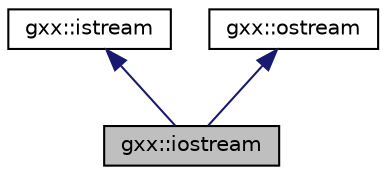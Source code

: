 digraph "gxx::iostream"
{
  edge [fontname="Helvetica",fontsize="10",labelfontname="Helvetica",labelfontsize="10"];
  node [fontname="Helvetica",fontsize="10",shape=record];
  Node1 [label="gxx::iostream",height=0.2,width=0.4,color="black", fillcolor="grey75", style="filled", fontcolor="black"];
  Node2 -> Node1 [dir="back",color="midnightblue",fontsize="10",style="solid"];
  Node2 [label="gxx::istream",height=0.2,width=0.4,color="black", fillcolor="white", style="filled",URL="$classgxx_1_1istream.html"];
  Node3 -> Node1 [dir="back",color="midnightblue",fontsize="10",style="solid"];
  Node3 [label="gxx::ostream",height=0.2,width=0.4,color="black", fillcolor="white", style="filled",URL="$classgxx_1_1ostream.html"];
}
